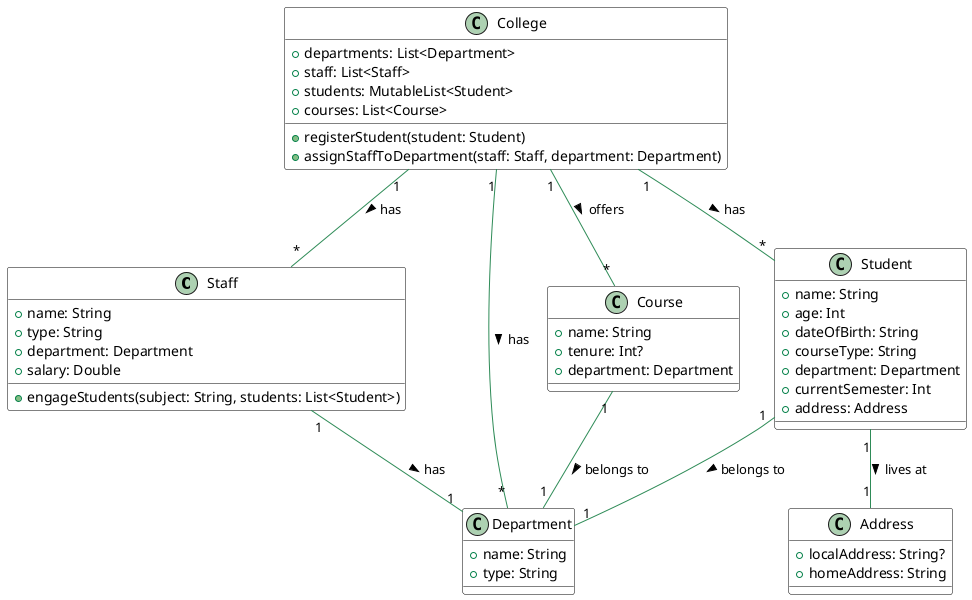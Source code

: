 @startuml
!define KO_KOTLIN
!define KO_ICON
skinparam class {
    BackgroundColor White
    ArrowColor SeaGreen
    BorderColor Black
}

class Staff {
    +name: String
    +type: String
    +department: Department
    +salary: Double
    +engageStudents(subject: String, students: List<Student>)
}

class Department {
    +name: String
    +type: String
}

class Address {
    +localAddress: String?
    +homeAddress: String
}

class Course {
    +name: String
    +tenure: Int?
    +department: Department
}

class College {
    +departments: List<Department>
    +staff: List<Staff>
    +students: MutableList<Student>
    +courses: List<Course>
    +registerStudent(student: Student)
    +assignStaffToDepartment(staff: Staff, department: Department)
}

class Student {
    +name: String
    +age: Int
    +dateOfBirth: String
    +courseType: String
    +department: Department
    +currentSemester: Int
    +address: Address
}

Staff "1" -- "1" Department : has >
College "1" -- "*" Department : has >
College "1" -- "*" Staff : has >
College "1" -- "*" Course : offers >
Course "1" -- "1" Department : belongs to >
Student "1" -- "1" Department : belongs to >
Student "1" -- "1" Address : lives at >
College "1" -- "*" Student : has >
@enduml
